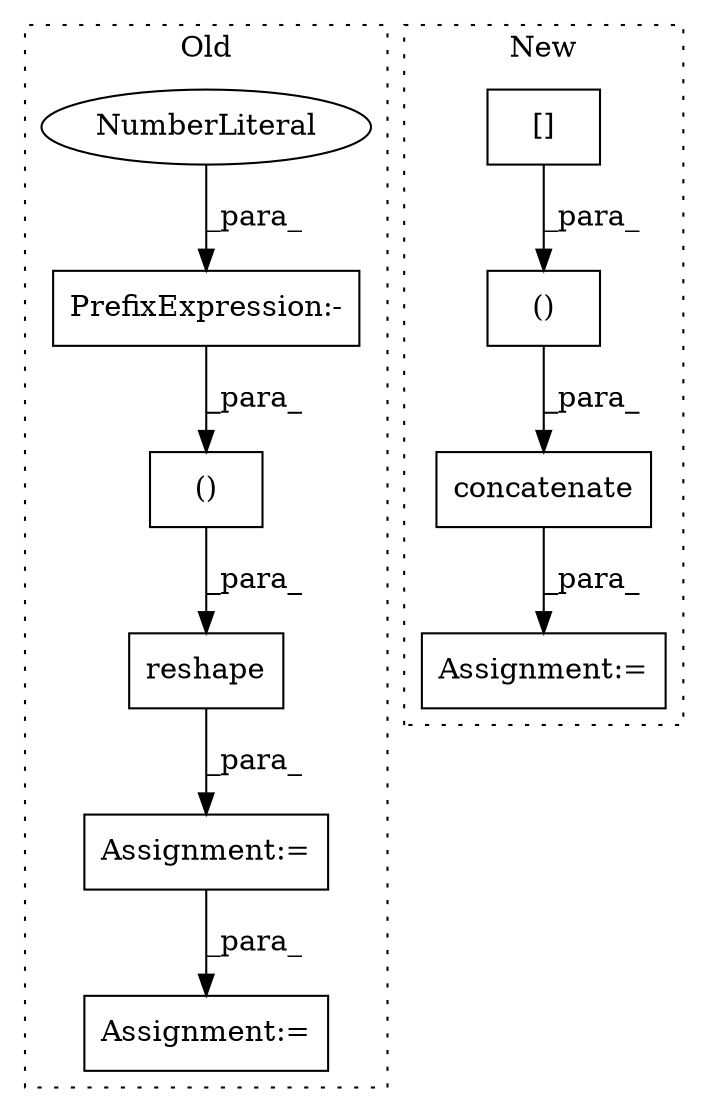 digraph G {
subgraph cluster0 {
1 [label="reshape" a="32" s="581,627" l="8,2" shape="box"];
3 [label="Assignment:=" a="7" s="574" l="1" shape="box"];
5 [label="PrefixExpression:-" a="38" s="611" l="1" shape="box"];
6 [label="NumberLiteral" a="34" s="612" l="1" shape="ellipse"];
9 [label="()" a="106" s="611" l="16" shape="box"];
10 [label="Assignment:=" a="7" s="714" l="1" shape="box"];
label = "Old";
style="dotted";
}
subgraph cluster1 {
2 [label="concatenate" a="32" s="517,608" l="17,1" shape="box"];
4 [label="Assignment:=" a="7" s="892" l="2" shape="box"];
7 [label="()" a="106" s="534" l="71" shape="box"];
8 [label="[]" a="2" s="590,604" l="13,1" shape="box"];
label = "New";
style="dotted";
}
1 -> 3 [label="_para_"];
2 -> 4 [label="_para_"];
3 -> 10 [label="_para_"];
5 -> 9 [label="_para_"];
6 -> 5 [label="_para_"];
7 -> 2 [label="_para_"];
8 -> 7 [label="_para_"];
9 -> 1 [label="_para_"];
}